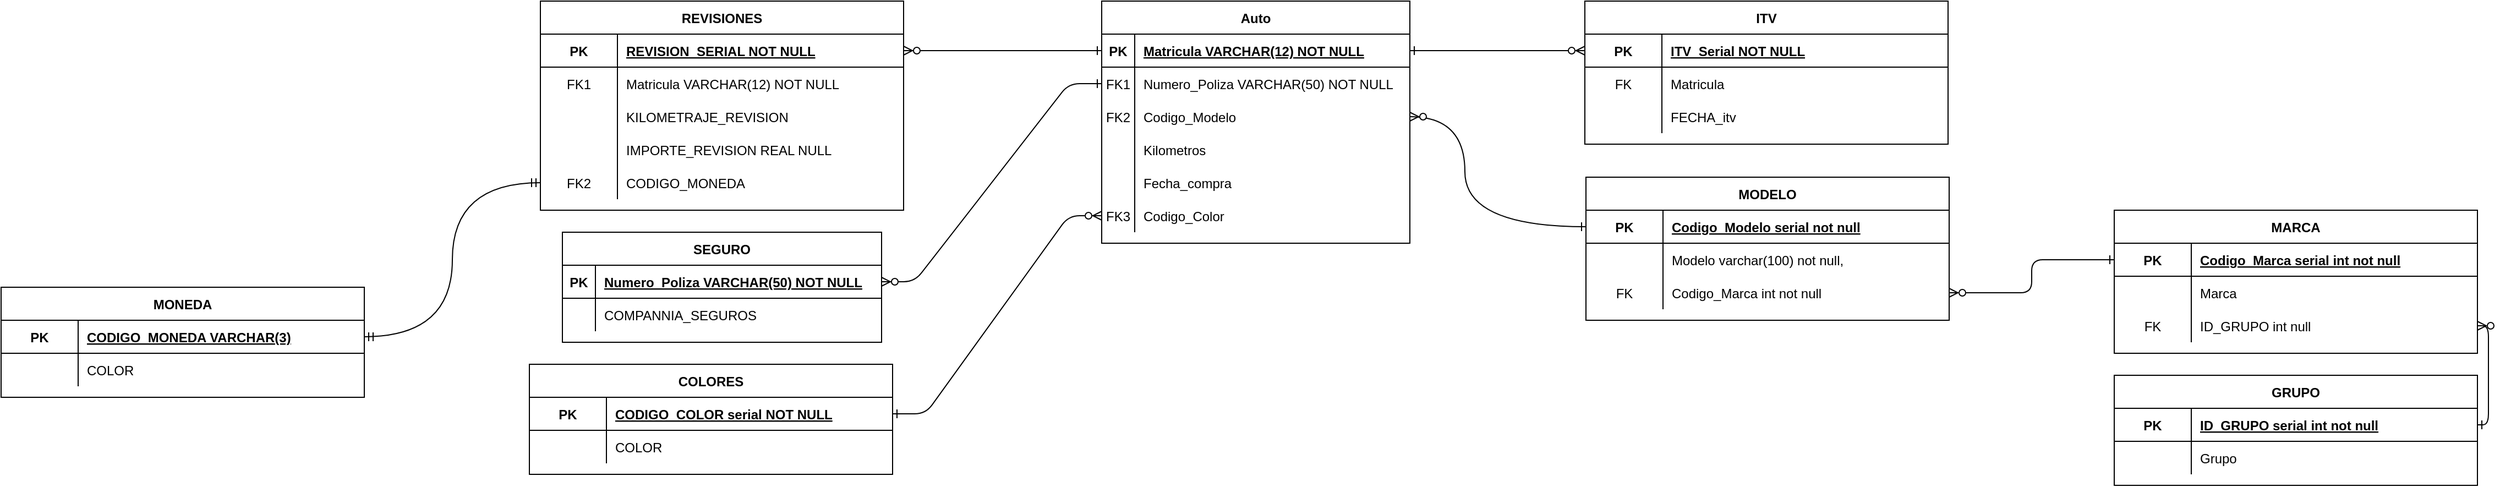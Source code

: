 <mxfile version="20.3.0" type="google"><diagram id="R2lEEEUBdFMjLlhIrx00" name="Page-1"><mxGraphModel dx="1993" dy="663" grid="1" gridSize="10" guides="1" tooltips="1" connect="1" arrows="1" fold="1" page="1" pageScale="1" pageWidth="850" pageHeight="1100" math="0" shadow="0" extFonts="Permanent Marker^https://fonts.googleapis.com/css?family=Permanent+Marker"><root><mxCell id="0"/><mxCell id="1" parent="0"/><mxCell id="C-vyLk0tnHw3VtMMgP7b-1" value="" style="edgeStyle=entityRelationEdgeStyle;endArrow=ERzeroToMany;startArrow=ERone;endFill=1;startFill=0;exitX=0;exitY=0.5;exitDx=0;exitDy=0;entryX=1;entryY=0.5;entryDx=0;entryDy=0;" parent="1" source="C-vyLk0tnHw3VtMMgP7b-6" target="C-vyLk0tnHw3VtMMgP7b-24" edge="1"><mxGeometry width="100" height="100" relative="1" as="geometry"><mxPoint x="340" y="720" as="sourcePoint"/><mxPoint x="510" y="220" as="targetPoint"/></mxGeometry></mxCell><mxCell id="C-vyLk0tnHw3VtMMgP7b-12" value="" style="edgeStyle=entityRelationEdgeStyle;endArrow=ERzeroToMany;startArrow=ERone;endFill=1;startFill=0;entryX=0;entryY=0.5;entryDx=0;entryDy=0;" parent="1" source="C-vyLk0tnHw3VtMMgP7b-3" target="C-vyLk0tnHw3VtMMgP7b-14" edge="1"><mxGeometry width="100" height="100" relative="1" as="geometry"><mxPoint x="400" y="180" as="sourcePoint"/><mxPoint x="460" y="205" as="targetPoint"/></mxGeometry></mxCell><mxCell id="C-vyLk0tnHw3VtMMgP7b-2" value="Auto" style="shape=table;startSize=30;container=1;collapsible=1;childLayout=tableLayout;fixedRows=1;rowLines=0;fontStyle=1;align=center;resizeLast=1;" parent="1" vertex="1"><mxGeometry x="590" y="100" width="280" height="220" as="geometry"/></mxCell><mxCell id="C-vyLk0tnHw3VtMMgP7b-3" value="" style="shape=partialRectangle;collapsible=0;dropTarget=0;pointerEvents=0;fillColor=none;points=[[0,0.5],[1,0.5]];portConstraint=eastwest;top=0;left=0;right=0;bottom=1;" parent="C-vyLk0tnHw3VtMMgP7b-2" vertex="1"><mxGeometry y="30" width="280" height="30" as="geometry"/></mxCell><mxCell id="C-vyLk0tnHw3VtMMgP7b-4" value="PK" style="shape=partialRectangle;overflow=hidden;connectable=0;fillColor=none;top=0;left=0;bottom=0;right=0;fontStyle=1;" parent="C-vyLk0tnHw3VtMMgP7b-3" vertex="1"><mxGeometry width="30" height="30" as="geometry"><mxRectangle width="30" height="30" as="alternateBounds"/></mxGeometry></mxCell><mxCell id="C-vyLk0tnHw3VtMMgP7b-5" value="Matricula VARCHAR(12) NOT NULL" style="shape=partialRectangle;overflow=hidden;connectable=0;fillColor=none;top=0;left=0;bottom=0;right=0;align=left;spacingLeft=6;fontStyle=5;" parent="C-vyLk0tnHw3VtMMgP7b-3" vertex="1"><mxGeometry x="30" width="250" height="30" as="geometry"><mxRectangle width="250" height="30" as="alternateBounds"/></mxGeometry></mxCell><mxCell id="C-vyLk0tnHw3VtMMgP7b-6" value="" style="shape=partialRectangle;collapsible=0;dropTarget=0;pointerEvents=0;fillColor=none;points=[[0,0.5],[1,0.5]];portConstraint=eastwest;top=0;left=0;right=0;bottom=0;" parent="C-vyLk0tnHw3VtMMgP7b-2" vertex="1"><mxGeometry y="60" width="280" height="30" as="geometry"/></mxCell><mxCell id="C-vyLk0tnHw3VtMMgP7b-7" value="FK1" style="shape=partialRectangle;overflow=hidden;connectable=0;fillColor=none;top=0;left=0;bottom=0;right=0;" parent="C-vyLk0tnHw3VtMMgP7b-6" vertex="1"><mxGeometry width="30" height="30" as="geometry"><mxRectangle width="30" height="30" as="alternateBounds"/></mxGeometry></mxCell><mxCell id="C-vyLk0tnHw3VtMMgP7b-8" value="Numero_Poliza VARCHAR(50) NOT NULL" style="shape=partialRectangle;overflow=hidden;connectable=0;fillColor=none;top=0;left=0;bottom=0;right=0;align=left;spacingLeft=6;" parent="C-vyLk0tnHw3VtMMgP7b-6" vertex="1"><mxGeometry x="30" width="250" height="30" as="geometry"><mxRectangle width="250" height="30" as="alternateBounds"/></mxGeometry></mxCell><mxCell id="jO_6xcC2UgmlrZ9lYxGc-4" style="shape=partialRectangle;collapsible=0;dropTarget=0;pointerEvents=0;fillColor=none;points=[[0,0.5],[1,0.5]];portConstraint=eastwest;top=0;left=0;right=0;bottom=0;" parent="C-vyLk0tnHw3VtMMgP7b-2" vertex="1"><mxGeometry y="90" width="280" height="30" as="geometry"/></mxCell><mxCell id="jO_6xcC2UgmlrZ9lYxGc-5" value="FK2" style="shape=partialRectangle;overflow=hidden;connectable=0;fillColor=none;top=0;left=0;bottom=0;right=0;" parent="jO_6xcC2UgmlrZ9lYxGc-4" vertex="1"><mxGeometry width="30" height="30" as="geometry"><mxRectangle width="30" height="30" as="alternateBounds"/></mxGeometry></mxCell><mxCell id="jO_6xcC2UgmlrZ9lYxGc-6" value="Codigo_Modelo" style="shape=partialRectangle;overflow=hidden;connectable=0;fillColor=none;top=0;left=0;bottom=0;right=0;align=left;spacingLeft=6;" parent="jO_6xcC2UgmlrZ9lYxGc-4" vertex="1"><mxGeometry x="30" width="250" height="30" as="geometry"><mxRectangle width="250" height="30" as="alternateBounds"/></mxGeometry></mxCell><mxCell id="jO_6xcC2UgmlrZ9lYxGc-60" style="shape=partialRectangle;collapsible=0;dropTarget=0;pointerEvents=0;fillColor=none;points=[[0,0.5],[1,0.5]];portConstraint=eastwest;top=0;left=0;right=0;bottom=0;" parent="C-vyLk0tnHw3VtMMgP7b-2" vertex="1"><mxGeometry y="120" width="280" height="30" as="geometry"/></mxCell><mxCell id="jO_6xcC2UgmlrZ9lYxGc-61" style="shape=partialRectangle;overflow=hidden;connectable=0;fillColor=none;top=0;left=0;bottom=0;right=0;" parent="jO_6xcC2UgmlrZ9lYxGc-60" vertex="1"><mxGeometry width="30" height="30" as="geometry"><mxRectangle width="30" height="30" as="alternateBounds"/></mxGeometry></mxCell><mxCell id="jO_6xcC2UgmlrZ9lYxGc-62" value="Kilometros" style="shape=partialRectangle;overflow=hidden;connectable=0;fillColor=none;top=0;left=0;bottom=0;right=0;align=left;spacingLeft=6;" parent="jO_6xcC2UgmlrZ9lYxGc-60" vertex="1"><mxGeometry x="30" width="250" height="30" as="geometry"><mxRectangle width="250" height="30" as="alternateBounds"/></mxGeometry></mxCell><mxCell id="jO_6xcC2UgmlrZ9lYxGc-43" style="shape=partialRectangle;collapsible=0;dropTarget=0;pointerEvents=0;fillColor=none;points=[[0,0.5],[1,0.5]];portConstraint=eastwest;top=0;left=0;right=0;bottom=0;" parent="C-vyLk0tnHw3VtMMgP7b-2" vertex="1"><mxGeometry y="150" width="280" height="30" as="geometry"/></mxCell><mxCell id="jO_6xcC2UgmlrZ9lYxGc-44" style="shape=partialRectangle;overflow=hidden;connectable=0;fillColor=none;top=0;left=0;bottom=0;right=0;" parent="jO_6xcC2UgmlrZ9lYxGc-43" vertex="1"><mxGeometry width="30" height="30" as="geometry"><mxRectangle width="30" height="30" as="alternateBounds"/></mxGeometry></mxCell><mxCell id="jO_6xcC2UgmlrZ9lYxGc-45" value="Fecha_compra" style="shape=partialRectangle;overflow=hidden;connectable=0;fillColor=none;top=0;left=0;bottom=0;right=0;align=left;spacingLeft=6;" parent="jO_6xcC2UgmlrZ9lYxGc-43" vertex="1"><mxGeometry x="30" width="250" height="30" as="geometry"><mxRectangle width="250" height="30" as="alternateBounds"/></mxGeometry></mxCell><mxCell id="C-vyLk0tnHw3VtMMgP7b-9" value="" style="shape=partialRectangle;collapsible=0;dropTarget=0;pointerEvents=0;fillColor=none;points=[[0,0.5],[1,0.5]];portConstraint=eastwest;top=0;left=0;right=0;bottom=0;" parent="C-vyLk0tnHw3VtMMgP7b-2" vertex="1"><mxGeometry y="180" width="280" height="30" as="geometry"/></mxCell><mxCell id="C-vyLk0tnHw3VtMMgP7b-10" value="FK3" style="shape=partialRectangle;overflow=hidden;connectable=0;fillColor=none;top=0;left=0;bottom=0;right=0;" parent="C-vyLk0tnHw3VtMMgP7b-9" vertex="1"><mxGeometry width="30" height="30" as="geometry"><mxRectangle width="30" height="30" as="alternateBounds"/></mxGeometry></mxCell><mxCell id="C-vyLk0tnHw3VtMMgP7b-11" value="Codigo_Color" style="shape=partialRectangle;overflow=hidden;connectable=0;fillColor=none;top=0;left=0;bottom=0;right=0;align=left;spacingLeft=6;" parent="C-vyLk0tnHw3VtMMgP7b-9" vertex="1"><mxGeometry x="30" width="250" height="30" as="geometry"><mxRectangle width="250" height="30" as="alternateBounds"/></mxGeometry></mxCell><mxCell id="C-vyLk0tnHw3VtMMgP7b-13" value="ITV" style="shape=table;startSize=30;container=1;collapsible=1;childLayout=tableLayout;fixedRows=1;rowLines=0;fontStyle=1;align=center;resizeLast=1;" parent="1" vertex="1"><mxGeometry x="1029" y="100" width="330" height="130" as="geometry"/></mxCell><mxCell id="C-vyLk0tnHw3VtMMgP7b-14" value="" style="shape=partialRectangle;collapsible=0;dropTarget=0;pointerEvents=0;fillColor=none;points=[[0,0.5],[1,0.5]];portConstraint=eastwest;top=0;left=0;right=0;bottom=1;" parent="C-vyLk0tnHw3VtMMgP7b-13" vertex="1"><mxGeometry y="30" width="330" height="30" as="geometry"/></mxCell><mxCell id="C-vyLk0tnHw3VtMMgP7b-15" value="PK" style="shape=partialRectangle;overflow=hidden;connectable=0;fillColor=none;top=0;left=0;bottom=0;right=0;fontStyle=1;" parent="C-vyLk0tnHw3VtMMgP7b-14" vertex="1"><mxGeometry width="70" height="30" as="geometry"><mxRectangle width="70" height="30" as="alternateBounds"/></mxGeometry></mxCell><mxCell id="C-vyLk0tnHw3VtMMgP7b-16" value="ITV_Serial NOT NULL" style="shape=partialRectangle;overflow=hidden;connectable=0;fillColor=none;top=0;left=0;bottom=0;right=0;align=left;spacingLeft=6;fontStyle=5;" parent="C-vyLk0tnHw3VtMMgP7b-14" vertex="1"><mxGeometry x="70" width="260" height="30" as="geometry"><mxRectangle width="260" height="30" as="alternateBounds"/></mxGeometry></mxCell><mxCell id="C-vyLk0tnHw3VtMMgP7b-17" value="" style="shape=partialRectangle;collapsible=0;dropTarget=0;pointerEvents=0;fillColor=none;points=[[0,0.5],[1,0.5]];portConstraint=eastwest;top=0;left=0;right=0;bottom=0;" parent="C-vyLk0tnHw3VtMMgP7b-13" vertex="1"><mxGeometry y="60" width="330" height="30" as="geometry"/></mxCell><mxCell id="C-vyLk0tnHw3VtMMgP7b-18" value="FK" style="shape=partialRectangle;overflow=hidden;connectable=0;fillColor=none;top=0;left=0;bottom=0;right=0;" parent="C-vyLk0tnHw3VtMMgP7b-17" vertex="1"><mxGeometry width="70" height="30" as="geometry"><mxRectangle width="70" height="30" as="alternateBounds"/></mxGeometry></mxCell><mxCell id="C-vyLk0tnHw3VtMMgP7b-19" value="Matricula" style="shape=partialRectangle;overflow=hidden;connectable=0;fillColor=none;top=0;left=0;bottom=0;right=0;align=left;spacingLeft=6;" parent="C-vyLk0tnHw3VtMMgP7b-17" vertex="1"><mxGeometry x="70" width="260" height="30" as="geometry"><mxRectangle width="260" height="30" as="alternateBounds"/></mxGeometry></mxCell><mxCell id="C-vyLk0tnHw3VtMMgP7b-20" value="" style="shape=partialRectangle;collapsible=0;dropTarget=0;pointerEvents=0;fillColor=none;points=[[0,0.5],[1,0.5]];portConstraint=eastwest;top=0;left=0;right=0;bottom=0;" parent="C-vyLk0tnHw3VtMMgP7b-13" vertex="1"><mxGeometry y="90" width="330" height="30" as="geometry"/></mxCell><mxCell id="C-vyLk0tnHw3VtMMgP7b-21" value="" style="shape=partialRectangle;overflow=hidden;connectable=0;fillColor=none;top=0;left=0;bottom=0;right=0;" parent="C-vyLk0tnHw3VtMMgP7b-20" vertex="1"><mxGeometry width="70" height="30" as="geometry"><mxRectangle width="70" height="30" as="alternateBounds"/></mxGeometry></mxCell><mxCell id="C-vyLk0tnHw3VtMMgP7b-22" value="FECHA_itv" style="shape=partialRectangle;overflow=hidden;connectable=0;fillColor=none;top=0;left=0;bottom=0;right=0;align=left;spacingLeft=6;" parent="C-vyLk0tnHw3VtMMgP7b-20" vertex="1"><mxGeometry x="70" width="260" height="30" as="geometry"><mxRectangle width="260" height="30" as="alternateBounds"/></mxGeometry></mxCell><mxCell id="C-vyLk0tnHw3VtMMgP7b-23" value="SEGURO" style="shape=table;startSize=30;container=1;collapsible=1;childLayout=tableLayout;fixedRows=1;rowLines=0;fontStyle=1;align=center;resizeLast=1;" parent="1" vertex="1"><mxGeometry x="100" y="310" width="290" height="100" as="geometry"/></mxCell><mxCell id="C-vyLk0tnHw3VtMMgP7b-24" value="" style="shape=partialRectangle;collapsible=0;dropTarget=0;pointerEvents=0;fillColor=none;points=[[0,0.5],[1,0.5]];portConstraint=eastwest;top=0;left=0;right=0;bottom=1;" parent="C-vyLk0tnHw3VtMMgP7b-23" vertex="1"><mxGeometry y="30" width="290" height="30" as="geometry"/></mxCell><mxCell id="C-vyLk0tnHw3VtMMgP7b-25" value="PK" style="shape=partialRectangle;overflow=hidden;connectable=0;fillColor=none;top=0;left=0;bottom=0;right=0;fontStyle=1;" parent="C-vyLk0tnHw3VtMMgP7b-24" vertex="1"><mxGeometry width="30" height="30" as="geometry"><mxRectangle width="30" height="30" as="alternateBounds"/></mxGeometry></mxCell><mxCell id="C-vyLk0tnHw3VtMMgP7b-26" value="Numero_Poliza VARCHAR(50) NOT NULL" style="shape=partialRectangle;overflow=hidden;connectable=0;fillColor=none;top=0;left=0;bottom=0;right=0;align=left;spacingLeft=6;fontStyle=5;" parent="C-vyLk0tnHw3VtMMgP7b-24" vertex="1"><mxGeometry x="30" width="260" height="30" as="geometry"><mxRectangle width="260" height="30" as="alternateBounds"/></mxGeometry></mxCell><mxCell id="C-vyLk0tnHw3VtMMgP7b-27" value="" style="shape=partialRectangle;collapsible=0;dropTarget=0;pointerEvents=0;fillColor=none;points=[[0,0.5],[1,0.5]];portConstraint=eastwest;top=0;left=0;right=0;bottom=0;" parent="C-vyLk0tnHw3VtMMgP7b-23" vertex="1"><mxGeometry y="60" width="290" height="30" as="geometry"/></mxCell><mxCell id="C-vyLk0tnHw3VtMMgP7b-28" value="" style="shape=partialRectangle;overflow=hidden;connectable=0;fillColor=none;top=0;left=0;bottom=0;right=0;" parent="C-vyLk0tnHw3VtMMgP7b-27" vertex="1"><mxGeometry width="30" height="30" as="geometry"><mxRectangle width="30" height="30" as="alternateBounds"/></mxGeometry></mxCell><mxCell id="C-vyLk0tnHw3VtMMgP7b-29" value="COMPANNIA_SEGUROS" style="shape=partialRectangle;overflow=hidden;connectable=0;fillColor=none;top=0;left=0;bottom=0;right=0;align=left;spacingLeft=6;" parent="C-vyLk0tnHw3VtMMgP7b-27" vertex="1"><mxGeometry x="30" width="260" height="30" as="geometry"><mxRectangle width="260" height="30" as="alternateBounds"/></mxGeometry></mxCell><mxCell id="jO_6xcC2UgmlrZ9lYxGc-10" value="REVISIONES" style="shape=table;startSize=30;container=1;collapsible=1;childLayout=tableLayout;fixedRows=1;rowLines=0;fontStyle=1;align=center;resizeLast=1;" parent="1" vertex="1"><mxGeometry x="80" y="100" width="330" height="190" as="geometry"/></mxCell><mxCell id="jO_6xcC2UgmlrZ9lYxGc-11" value="" style="shape=partialRectangle;collapsible=0;dropTarget=0;pointerEvents=0;fillColor=none;points=[[0,0.5],[1,0.5]];portConstraint=eastwest;top=0;left=0;right=0;bottom=1;" parent="jO_6xcC2UgmlrZ9lYxGc-10" vertex="1"><mxGeometry y="30" width="330" height="30" as="geometry"/></mxCell><mxCell id="jO_6xcC2UgmlrZ9lYxGc-12" value="PK" style="shape=partialRectangle;overflow=hidden;connectable=0;fillColor=none;top=0;left=0;bottom=0;right=0;fontStyle=1;" parent="jO_6xcC2UgmlrZ9lYxGc-11" vertex="1"><mxGeometry width="70" height="30" as="geometry"><mxRectangle width="70" height="30" as="alternateBounds"/></mxGeometry></mxCell><mxCell id="jO_6xcC2UgmlrZ9lYxGc-13" value="REVISION_SERIAL NOT NULL" style="shape=partialRectangle;overflow=hidden;connectable=0;fillColor=none;top=0;left=0;bottom=0;right=0;align=left;spacingLeft=6;fontStyle=5;" parent="jO_6xcC2UgmlrZ9lYxGc-11" vertex="1"><mxGeometry x="70" width="260" height="30" as="geometry"><mxRectangle width="260" height="30" as="alternateBounds"/></mxGeometry></mxCell><mxCell id="jO_6xcC2UgmlrZ9lYxGc-14" value="" style="shape=partialRectangle;collapsible=0;dropTarget=0;pointerEvents=0;fillColor=none;points=[[0,0.5],[1,0.5]];portConstraint=eastwest;top=0;left=0;right=0;bottom=0;" parent="jO_6xcC2UgmlrZ9lYxGc-10" vertex="1"><mxGeometry y="60" width="330" height="30" as="geometry"/></mxCell><mxCell id="jO_6xcC2UgmlrZ9lYxGc-15" value="FK1" style="shape=partialRectangle;overflow=hidden;connectable=0;fillColor=none;top=0;left=0;bottom=0;right=0;" parent="jO_6xcC2UgmlrZ9lYxGc-14" vertex="1"><mxGeometry width="70" height="30" as="geometry"><mxRectangle width="70" height="30" as="alternateBounds"/></mxGeometry></mxCell><mxCell id="jO_6xcC2UgmlrZ9lYxGc-16" value="Matricula VARCHAR(12) NOT NULL" style="shape=partialRectangle;overflow=hidden;connectable=0;fillColor=none;top=0;left=0;bottom=0;right=0;align=left;spacingLeft=6;" parent="jO_6xcC2UgmlrZ9lYxGc-14" vertex="1"><mxGeometry x="70" width="260" height="30" as="geometry"><mxRectangle width="260" height="30" as="alternateBounds"/></mxGeometry></mxCell><mxCell id="jO_6xcC2UgmlrZ9lYxGc-17" value="" style="shape=partialRectangle;collapsible=0;dropTarget=0;pointerEvents=0;fillColor=none;points=[[0,0.5],[1,0.5]];portConstraint=eastwest;top=0;left=0;right=0;bottom=0;" parent="jO_6xcC2UgmlrZ9lYxGc-10" vertex="1"><mxGeometry y="90" width="330" height="30" as="geometry"/></mxCell><mxCell id="jO_6xcC2UgmlrZ9lYxGc-18" value="" style="shape=partialRectangle;overflow=hidden;connectable=0;fillColor=none;top=0;left=0;bottom=0;right=0;" parent="jO_6xcC2UgmlrZ9lYxGc-17" vertex="1"><mxGeometry width="70" height="30" as="geometry"><mxRectangle width="70" height="30" as="alternateBounds"/></mxGeometry></mxCell><mxCell id="jO_6xcC2UgmlrZ9lYxGc-19" value="KILOMETRAJE_REVISION" style="shape=partialRectangle;overflow=hidden;connectable=0;fillColor=none;top=0;left=0;bottom=0;right=0;align=left;spacingLeft=6;" parent="jO_6xcC2UgmlrZ9lYxGc-17" vertex="1"><mxGeometry x="70" width="260" height="30" as="geometry"><mxRectangle width="260" height="30" as="alternateBounds"/></mxGeometry></mxCell><mxCell id="jO_6xcC2UgmlrZ9lYxGc-46" style="shape=partialRectangle;collapsible=0;dropTarget=0;pointerEvents=0;fillColor=none;points=[[0,0.5],[1,0.5]];portConstraint=eastwest;top=0;left=0;right=0;bottom=0;" parent="jO_6xcC2UgmlrZ9lYxGc-10" vertex="1"><mxGeometry y="120" width="330" height="30" as="geometry"/></mxCell><mxCell id="jO_6xcC2UgmlrZ9lYxGc-47" style="shape=partialRectangle;overflow=hidden;connectable=0;fillColor=none;top=0;left=0;bottom=0;right=0;" parent="jO_6xcC2UgmlrZ9lYxGc-46" vertex="1"><mxGeometry width="70" height="30" as="geometry"><mxRectangle width="70" height="30" as="alternateBounds"/></mxGeometry></mxCell><mxCell id="jO_6xcC2UgmlrZ9lYxGc-48" value="IMPORTE_REVISION REAL NULL" style="shape=partialRectangle;overflow=hidden;connectable=0;fillColor=none;top=0;left=0;bottom=0;right=0;align=left;spacingLeft=6;" parent="jO_6xcC2UgmlrZ9lYxGc-46" vertex="1"><mxGeometry x="70" width="260" height="30" as="geometry"><mxRectangle width="260" height="30" as="alternateBounds"/></mxGeometry></mxCell><mxCell id="jO_6xcC2UgmlrZ9lYxGc-50" style="shape=partialRectangle;collapsible=0;dropTarget=0;pointerEvents=0;fillColor=none;points=[[0,0.5],[1,0.5]];portConstraint=eastwest;top=0;left=0;right=0;bottom=0;" parent="jO_6xcC2UgmlrZ9lYxGc-10" vertex="1"><mxGeometry y="150" width="330" height="30" as="geometry"/></mxCell><mxCell id="jO_6xcC2UgmlrZ9lYxGc-51" value="FK2" style="shape=partialRectangle;overflow=hidden;connectable=0;fillColor=none;top=0;left=0;bottom=0;right=0;" parent="jO_6xcC2UgmlrZ9lYxGc-50" vertex="1"><mxGeometry width="70" height="30" as="geometry"><mxRectangle width="70" height="30" as="alternateBounds"/></mxGeometry></mxCell><mxCell id="jO_6xcC2UgmlrZ9lYxGc-52" value="CODIGO_MONEDA" style="shape=partialRectangle;overflow=hidden;connectable=0;fillColor=none;top=0;left=0;bottom=0;right=0;align=left;spacingLeft=6;" parent="jO_6xcC2UgmlrZ9lYxGc-50" vertex="1"><mxGeometry x="70" width="260" height="30" as="geometry"><mxRectangle width="260" height="30" as="alternateBounds"/></mxGeometry></mxCell><mxCell id="jO_6xcC2UgmlrZ9lYxGc-20" value="GRUPO" style="shape=table;startSize=30;container=1;collapsible=1;childLayout=tableLayout;fixedRows=1;rowLines=0;fontStyle=1;align=center;resizeLast=1;" parent="1" vertex="1"><mxGeometry x="1510" y="440" width="330" height="100" as="geometry"/></mxCell><mxCell id="jO_6xcC2UgmlrZ9lYxGc-21" value="" style="shape=partialRectangle;collapsible=0;dropTarget=0;pointerEvents=0;fillColor=none;points=[[0,0.5],[1,0.5]];portConstraint=eastwest;top=0;left=0;right=0;bottom=1;" parent="jO_6xcC2UgmlrZ9lYxGc-20" vertex="1"><mxGeometry y="30" width="330" height="30" as="geometry"/></mxCell><mxCell id="jO_6xcC2UgmlrZ9lYxGc-22" value="PK" style="shape=partialRectangle;overflow=hidden;connectable=0;fillColor=none;top=0;left=0;bottom=0;right=0;fontStyle=1;" parent="jO_6xcC2UgmlrZ9lYxGc-21" vertex="1"><mxGeometry width="70" height="30" as="geometry"><mxRectangle width="70" height="30" as="alternateBounds"/></mxGeometry></mxCell><mxCell id="jO_6xcC2UgmlrZ9lYxGc-23" value="ID_GRUPO serial int not null" style="shape=partialRectangle;overflow=hidden;connectable=0;fillColor=none;top=0;left=0;bottom=0;right=0;align=left;spacingLeft=6;fontStyle=5;" parent="jO_6xcC2UgmlrZ9lYxGc-21" vertex="1"><mxGeometry x="70" width="260" height="30" as="geometry"><mxRectangle width="260" height="30" as="alternateBounds"/></mxGeometry></mxCell><mxCell id="jO_6xcC2UgmlrZ9lYxGc-27" value="" style="shape=partialRectangle;collapsible=0;dropTarget=0;pointerEvents=0;fillColor=none;points=[[0,0.5],[1,0.5]];portConstraint=eastwest;top=0;left=0;right=0;bottom=0;" parent="jO_6xcC2UgmlrZ9lYxGc-20" vertex="1"><mxGeometry y="60" width="330" height="30" as="geometry"/></mxCell><mxCell id="jO_6xcC2UgmlrZ9lYxGc-28" value="" style="shape=partialRectangle;overflow=hidden;connectable=0;fillColor=none;top=0;left=0;bottom=0;right=0;" parent="jO_6xcC2UgmlrZ9lYxGc-27" vertex="1"><mxGeometry width="70" height="30" as="geometry"><mxRectangle width="70" height="30" as="alternateBounds"/></mxGeometry></mxCell><mxCell id="jO_6xcC2UgmlrZ9lYxGc-29" value="Grupo" style="shape=partialRectangle;overflow=hidden;connectable=0;fillColor=none;top=0;left=0;bottom=0;right=0;align=left;spacingLeft=6;" parent="jO_6xcC2UgmlrZ9lYxGc-27" vertex="1"><mxGeometry x="70" width="260" height="30" as="geometry"><mxRectangle width="260" height="30" as="alternateBounds"/></mxGeometry></mxCell><mxCell id="jO_6xcC2UgmlrZ9lYxGc-30" value="COLORES" style="shape=table;startSize=30;container=1;collapsible=1;childLayout=tableLayout;fixedRows=1;rowLines=0;fontStyle=1;align=center;resizeLast=1;" parent="1" vertex="1"><mxGeometry x="70" y="430" width="330" height="100" as="geometry"/></mxCell><mxCell id="jO_6xcC2UgmlrZ9lYxGc-31" value="" style="shape=partialRectangle;collapsible=0;dropTarget=0;pointerEvents=0;fillColor=none;points=[[0,0.5],[1,0.5]];portConstraint=eastwest;top=0;left=0;right=0;bottom=1;" parent="jO_6xcC2UgmlrZ9lYxGc-30" vertex="1"><mxGeometry y="30" width="330" height="30" as="geometry"/></mxCell><mxCell id="jO_6xcC2UgmlrZ9lYxGc-32" value="PK" style="shape=partialRectangle;overflow=hidden;connectable=0;fillColor=none;top=0;left=0;bottom=0;right=0;fontStyle=1;" parent="jO_6xcC2UgmlrZ9lYxGc-31" vertex="1"><mxGeometry width="70" height="30" as="geometry"><mxRectangle width="70" height="30" as="alternateBounds"/></mxGeometry></mxCell><mxCell id="jO_6xcC2UgmlrZ9lYxGc-33" value="CODIGO_COLOR serial NOT NULL" style="shape=partialRectangle;overflow=hidden;connectable=0;fillColor=none;top=0;left=0;bottom=0;right=0;align=left;spacingLeft=6;fontStyle=5;" parent="jO_6xcC2UgmlrZ9lYxGc-31" vertex="1"><mxGeometry x="70" width="260" height="30" as="geometry"><mxRectangle width="260" height="30" as="alternateBounds"/></mxGeometry></mxCell><mxCell id="jO_6xcC2UgmlrZ9lYxGc-34" value="" style="shape=partialRectangle;collapsible=0;dropTarget=0;pointerEvents=0;fillColor=none;points=[[0,0.5],[1,0.5]];portConstraint=eastwest;top=0;left=0;right=0;bottom=0;" parent="jO_6xcC2UgmlrZ9lYxGc-30" vertex="1"><mxGeometry y="60" width="330" height="30" as="geometry"/></mxCell><mxCell id="jO_6xcC2UgmlrZ9lYxGc-35" value="" style="shape=partialRectangle;overflow=hidden;connectable=0;fillColor=none;top=0;left=0;bottom=0;right=0;" parent="jO_6xcC2UgmlrZ9lYxGc-34" vertex="1"><mxGeometry width="70" height="30" as="geometry"><mxRectangle width="70" height="30" as="alternateBounds"/></mxGeometry></mxCell><mxCell id="jO_6xcC2UgmlrZ9lYxGc-36" value="COLOR" style="shape=partialRectangle;overflow=hidden;connectable=0;fillColor=none;top=0;left=0;bottom=0;right=0;align=left;spacingLeft=6;" parent="jO_6xcC2UgmlrZ9lYxGc-34" vertex="1"><mxGeometry x="70" width="260" height="30" as="geometry"><mxRectangle width="260" height="30" as="alternateBounds"/></mxGeometry></mxCell><mxCell id="jO_6xcC2UgmlrZ9lYxGc-53" value="MONEDA" style="shape=table;startSize=30;container=1;collapsible=1;childLayout=tableLayout;fixedRows=1;rowLines=0;fontStyle=1;align=center;resizeLast=1;" parent="1" vertex="1"><mxGeometry x="-410" y="360" width="330" height="100" as="geometry"/></mxCell><mxCell id="jO_6xcC2UgmlrZ9lYxGc-54" value="" style="shape=partialRectangle;collapsible=0;dropTarget=0;pointerEvents=0;fillColor=none;points=[[0,0.5],[1,0.5]];portConstraint=eastwest;top=0;left=0;right=0;bottom=1;" parent="jO_6xcC2UgmlrZ9lYxGc-53" vertex="1"><mxGeometry y="30" width="330" height="30" as="geometry"/></mxCell><mxCell id="jO_6xcC2UgmlrZ9lYxGc-55" value="PK" style="shape=partialRectangle;overflow=hidden;connectable=0;fillColor=none;top=0;left=0;bottom=0;right=0;fontStyle=1;" parent="jO_6xcC2UgmlrZ9lYxGc-54" vertex="1"><mxGeometry width="70" height="30" as="geometry"><mxRectangle width="70" height="30" as="alternateBounds"/></mxGeometry></mxCell><mxCell id="jO_6xcC2UgmlrZ9lYxGc-56" value="CODIGO_MONEDA VARCHAR(3)" style="shape=partialRectangle;overflow=hidden;connectable=0;fillColor=none;top=0;left=0;bottom=0;right=0;align=left;spacingLeft=6;fontStyle=5;" parent="jO_6xcC2UgmlrZ9lYxGc-54" vertex="1"><mxGeometry x="70" width="260" height="30" as="geometry"><mxRectangle width="260" height="30" as="alternateBounds"/></mxGeometry></mxCell><mxCell id="jO_6xcC2UgmlrZ9lYxGc-57" value="" style="shape=partialRectangle;collapsible=0;dropTarget=0;pointerEvents=0;fillColor=none;points=[[0,0.5],[1,0.5]];portConstraint=eastwest;top=0;left=0;right=0;bottom=0;" parent="jO_6xcC2UgmlrZ9lYxGc-53" vertex="1"><mxGeometry y="60" width="330" height="30" as="geometry"/></mxCell><mxCell id="jO_6xcC2UgmlrZ9lYxGc-58" value="" style="shape=partialRectangle;overflow=hidden;connectable=0;fillColor=none;top=0;left=0;bottom=0;right=0;" parent="jO_6xcC2UgmlrZ9lYxGc-57" vertex="1"><mxGeometry width="70" height="30" as="geometry"><mxRectangle width="70" height="30" as="alternateBounds"/></mxGeometry></mxCell><mxCell id="jO_6xcC2UgmlrZ9lYxGc-59" value="COLOR" style="shape=partialRectangle;overflow=hidden;connectable=0;fillColor=none;top=0;left=0;bottom=0;right=0;align=left;spacingLeft=6;" parent="jO_6xcC2UgmlrZ9lYxGc-57" vertex="1"><mxGeometry x="70" width="260" height="30" as="geometry"><mxRectangle width="260" height="30" as="alternateBounds"/></mxGeometry></mxCell><mxCell id="jO_6xcC2UgmlrZ9lYxGc-63" value="" style="edgeStyle=entityRelationEdgeStyle;endArrow=ERzeroToMany;startArrow=ERone;endFill=1;startFill=0;entryX=1;entryY=0.5;entryDx=0;entryDy=0;exitX=0;exitY=0.5;exitDx=0;exitDy=0;" parent="1" source="C-vyLk0tnHw3VtMMgP7b-3" target="jO_6xcC2UgmlrZ9lYxGc-11" edge="1"><mxGeometry width="100" height="100" relative="1" as="geometry"><mxPoint x="580" y="150" as="sourcePoint"/><mxPoint x="410" y="185" as="targetPoint"/></mxGeometry></mxCell><mxCell id="jO_6xcC2UgmlrZ9lYxGc-64" value="" style="edgeStyle=orthogonalEdgeStyle;fontSize=12;html=1;endArrow=ERmandOne;startArrow=ERmandOne;rounded=0;entryX=0;entryY=0.5;entryDx=0;entryDy=0;exitX=1;exitY=0.5;exitDx=0;exitDy=0;curved=1;" parent="1" source="jO_6xcC2UgmlrZ9lYxGc-54" target="jO_6xcC2UgmlrZ9lYxGc-50" edge="1"><mxGeometry width="100" height="100" relative="1" as="geometry"><mxPoint x="-280" y="640" as="sourcePoint"/><mxPoint x="-180" y="540" as="targetPoint"/></mxGeometry></mxCell><mxCell id="jO_6xcC2UgmlrZ9lYxGc-65" value="" style="edgeStyle=entityRelationEdgeStyle;endArrow=ERzeroToMany;startArrow=ERone;endFill=1;startFill=0;exitX=1;exitY=0.5;exitDx=0;exitDy=0;entryX=0;entryY=0.5;entryDx=0;entryDy=0;" parent="1" source="jO_6xcC2UgmlrZ9lYxGc-31" target="C-vyLk0tnHw3VtMMgP7b-9" edge="1"><mxGeometry width="100" height="100" relative="1" as="geometry"><mxPoint x="600" y="185" as="sourcePoint"/><mxPoint x="510" y="440" as="targetPoint"/></mxGeometry></mxCell><mxCell id="jO_6xcC2UgmlrZ9lYxGc-69" value="MARCA" style="shape=table;startSize=30;container=1;collapsible=1;childLayout=tableLayout;fixedRows=1;rowLines=0;fontStyle=1;align=center;resizeLast=1;" parent="1" vertex="1"><mxGeometry x="1510" y="290" width="330" height="130" as="geometry"/></mxCell><mxCell id="jO_6xcC2UgmlrZ9lYxGc-94" value="" style="shape=partialRectangle;collapsible=0;dropTarget=0;pointerEvents=0;fillColor=none;points=[[0,0.5],[1,0.5]];portConstraint=eastwest;top=0;left=0;right=0;bottom=1;" parent="jO_6xcC2UgmlrZ9lYxGc-69" vertex="1"><mxGeometry y="30" width="330" height="30" as="geometry"/></mxCell><mxCell id="jO_6xcC2UgmlrZ9lYxGc-95" value="PK" style="shape=partialRectangle;overflow=hidden;connectable=0;fillColor=none;top=0;left=0;bottom=0;right=0;fontStyle=1;" parent="jO_6xcC2UgmlrZ9lYxGc-94" vertex="1"><mxGeometry width="70" height="30" as="geometry"><mxRectangle width="70" height="30" as="alternateBounds"/></mxGeometry></mxCell><mxCell id="jO_6xcC2UgmlrZ9lYxGc-96" value="Codigo_Marca serial int not null" style="shape=partialRectangle;overflow=hidden;connectable=0;fillColor=none;top=0;left=0;bottom=0;right=0;align=left;spacingLeft=6;fontStyle=5;" parent="jO_6xcC2UgmlrZ9lYxGc-94" vertex="1"><mxGeometry x="70" width="260" height="30" as="geometry"><mxRectangle width="260" height="30" as="alternateBounds"/></mxGeometry></mxCell><mxCell id="jO_6xcC2UgmlrZ9lYxGc-90" value="" style="shape=partialRectangle;collapsible=0;dropTarget=0;pointerEvents=0;fillColor=none;points=[[0,0.5],[1,0.5]];portConstraint=eastwest;top=0;left=0;right=0;bottom=0;" parent="jO_6xcC2UgmlrZ9lYxGc-69" vertex="1"><mxGeometry y="60" width="330" height="30" as="geometry"/></mxCell><mxCell id="jO_6xcC2UgmlrZ9lYxGc-91" value="" style="shape=partialRectangle;overflow=hidden;connectable=0;fillColor=none;top=0;left=0;bottom=0;right=0;" parent="jO_6xcC2UgmlrZ9lYxGc-90" vertex="1"><mxGeometry width="70" height="30" as="geometry"><mxRectangle width="70" height="30" as="alternateBounds"/></mxGeometry></mxCell><mxCell id="jO_6xcC2UgmlrZ9lYxGc-92" value="Marca" style="shape=partialRectangle;overflow=hidden;connectable=0;fillColor=none;top=0;left=0;bottom=0;right=0;align=left;spacingLeft=6;" parent="jO_6xcC2UgmlrZ9lYxGc-90" vertex="1"><mxGeometry x="70" width="260" height="30" as="geometry"><mxRectangle width="260" height="30" as="alternateBounds"/></mxGeometry></mxCell><mxCell id="jO_6xcC2UgmlrZ9lYxGc-76" value="" style="shape=partialRectangle;collapsible=0;dropTarget=0;pointerEvents=0;fillColor=none;points=[[0,0.5],[1,0.5]];portConstraint=eastwest;top=0;left=0;right=0;bottom=0;" parent="jO_6xcC2UgmlrZ9lYxGc-69" vertex="1"><mxGeometry y="90" width="330" height="30" as="geometry"/></mxCell><mxCell id="jO_6xcC2UgmlrZ9lYxGc-77" value="FK" style="shape=partialRectangle;overflow=hidden;connectable=0;fillColor=none;top=0;left=0;bottom=0;right=0;" parent="jO_6xcC2UgmlrZ9lYxGc-76" vertex="1"><mxGeometry width="70" height="30" as="geometry"><mxRectangle width="70" height="30" as="alternateBounds"/></mxGeometry></mxCell><mxCell id="jO_6xcC2UgmlrZ9lYxGc-78" value="ID_GRUPO int null" style="shape=partialRectangle;overflow=hidden;connectable=0;fillColor=none;top=0;left=0;bottom=0;right=0;align=left;spacingLeft=6;" parent="jO_6xcC2UgmlrZ9lYxGc-76" vertex="1"><mxGeometry x="70" width="260" height="30" as="geometry"><mxRectangle width="260" height="30" as="alternateBounds"/></mxGeometry></mxCell><mxCell id="jO_6xcC2UgmlrZ9lYxGc-79" value="MODELO" style="shape=table;startSize=30;container=1;collapsible=1;childLayout=tableLayout;fixedRows=1;rowLines=0;fontStyle=1;align=center;resizeLast=1;" parent="1" vertex="1"><mxGeometry x="1030" y="260" width="330" height="130" as="geometry"/></mxCell><mxCell id="jO_6xcC2UgmlrZ9lYxGc-80" value="" style="shape=partialRectangle;collapsible=0;dropTarget=0;pointerEvents=0;fillColor=none;points=[[0,0.5],[1,0.5]];portConstraint=eastwest;top=0;left=0;right=0;bottom=1;" parent="jO_6xcC2UgmlrZ9lYxGc-79" vertex="1"><mxGeometry y="30" width="330" height="30" as="geometry"/></mxCell><mxCell id="jO_6xcC2UgmlrZ9lYxGc-81" value="PK" style="shape=partialRectangle;overflow=hidden;connectable=0;fillColor=none;top=0;left=0;bottom=0;right=0;fontStyle=1;" parent="jO_6xcC2UgmlrZ9lYxGc-80" vertex="1"><mxGeometry width="70" height="30" as="geometry"><mxRectangle width="70" height="30" as="alternateBounds"/></mxGeometry></mxCell><mxCell id="jO_6xcC2UgmlrZ9lYxGc-82" value="Codigo_Modelo serial not null" style="shape=partialRectangle;overflow=hidden;connectable=0;fillColor=none;top=0;left=0;bottom=0;right=0;align=left;spacingLeft=6;fontStyle=5;" parent="jO_6xcC2UgmlrZ9lYxGc-80" vertex="1"><mxGeometry x="70" width="260" height="30" as="geometry"><mxRectangle width="260" height="30" as="alternateBounds"/></mxGeometry></mxCell><mxCell id="jO_6xcC2UgmlrZ9lYxGc-83" value="" style="shape=partialRectangle;collapsible=0;dropTarget=0;pointerEvents=0;fillColor=none;points=[[0,0.5],[1,0.5]];portConstraint=eastwest;top=0;left=0;right=0;bottom=0;" parent="jO_6xcC2UgmlrZ9lYxGc-79" vertex="1"><mxGeometry y="60" width="330" height="30" as="geometry"/></mxCell><mxCell id="jO_6xcC2UgmlrZ9lYxGc-84" value="" style="shape=partialRectangle;overflow=hidden;connectable=0;fillColor=none;top=0;left=0;bottom=0;right=0;" parent="jO_6xcC2UgmlrZ9lYxGc-83" vertex="1"><mxGeometry width="70" height="30" as="geometry"><mxRectangle width="70" height="30" as="alternateBounds"/></mxGeometry></mxCell><mxCell id="jO_6xcC2UgmlrZ9lYxGc-85" value="Modelo varchar(100) not null," style="shape=partialRectangle;overflow=hidden;connectable=0;fillColor=none;top=0;left=0;bottom=0;right=0;align=left;spacingLeft=6;" parent="jO_6xcC2UgmlrZ9lYxGc-83" vertex="1"><mxGeometry x="70" width="260" height="30" as="geometry"><mxRectangle width="260" height="30" as="alternateBounds"/></mxGeometry></mxCell><mxCell id="jO_6xcC2UgmlrZ9lYxGc-86" value="" style="shape=partialRectangle;collapsible=0;dropTarget=0;pointerEvents=0;fillColor=none;points=[[0,0.5],[1,0.5]];portConstraint=eastwest;top=0;left=0;right=0;bottom=0;" parent="jO_6xcC2UgmlrZ9lYxGc-79" vertex="1"><mxGeometry y="90" width="330" height="30" as="geometry"/></mxCell><mxCell id="jO_6xcC2UgmlrZ9lYxGc-87" value="FK" style="shape=partialRectangle;overflow=hidden;connectable=0;fillColor=none;top=0;left=0;bottom=0;right=0;" parent="jO_6xcC2UgmlrZ9lYxGc-86" vertex="1"><mxGeometry width="70" height="30" as="geometry"><mxRectangle width="70" height="30" as="alternateBounds"/></mxGeometry></mxCell><mxCell id="jO_6xcC2UgmlrZ9lYxGc-88" value="Codigo_Marca int not null" style="shape=partialRectangle;overflow=hidden;connectable=0;fillColor=none;top=0;left=0;bottom=0;right=0;align=left;spacingLeft=6;" parent="jO_6xcC2UgmlrZ9lYxGc-86" vertex="1"><mxGeometry x="70" width="260" height="30" as="geometry"><mxRectangle width="260" height="30" as="alternateBounds"/></mxGeometry></mxCell><mxCell id="jO_6xcC2UgmlrZ9lYxGc-89" value="" style="edgeStyle=orthogonalEdgeStyle;endArrow=ERzeroToMany;startArrow=ERone;endFill=1;startFill=0;entryX=1;entryY=0.5;entryDx=0;entryDy=0;curved=1;exitX=0;exitY=0.5;exitDx=0;exitDy=0;" parent="1" source="jO_6xcC2UgmlrZ9lYxGc-80" target="jO_6xcC2UgmlrZ9lYxGc-4" edge="1"><mxGeometry width="100" height="100" relative="1" as="geometry"><mxPoint x="880" y="505" as="sourcePoint"/><mxPoint x="740" y="390" as="targetPoint"/><Array as="points"><mxPoint x="920" y="305"/><mxPoint x="920" y="205"/></Array></mxGeometry></mxCell><mxCell id="jO_6xcC2UgmlrZ9lYxGc-93" value="" style="edgeStyle=orthogonalEdgeStyle;endArrow=ERzeroToMany;startArrow=ERone;endFill=1;startFill=0;entryX=1;entryY=0.5;entryDx=0;entryDy=0;exitX=0;exitY=0.5;exitDx=0;exitDy=0;" parent="1" source="jO_6xcC2UgmlrZ9lYxGc-94" target="jO_6xcC2UgmlrZ9lYxGc-86" edge="1"><mxGeometry width="100" height="100" relative="1" as="geometry"><mxPoint x="1470" y="310" as="sourcePoint"/><mxPoint x="880" y="215" as="targetPoint"/></mxGeometry></mxCell><mxCell id="jO_6xcC2UgmlrZ9lYxGc-97" value="" style="edgeStyle=orthogonalEdgeStyle;endArrow=ERzeroToMany;startArrow=ERone;endFill=1;startFill=0;exitX=1;exitY=0.5;exitDx=0;exitDy=0;entryX=1;entryY=0.5;entryDx=0;entryDy=0;" parent="1" source="jO_6xcC2UgmlrZ9lYxGc-21" target="jO_6xcC2UgmlrZ9lYxGc-76" edge="1"><mxGeometry width="100" height="100" relative="1" as="geometry"><mxPoint x="1490" y="325" as="sourcePoint"/><mxPoint x="1880" y="400" as="targetPoint"/></mxGeometry></mxCell></root></mxGraphModel></diagram></mxfile>
